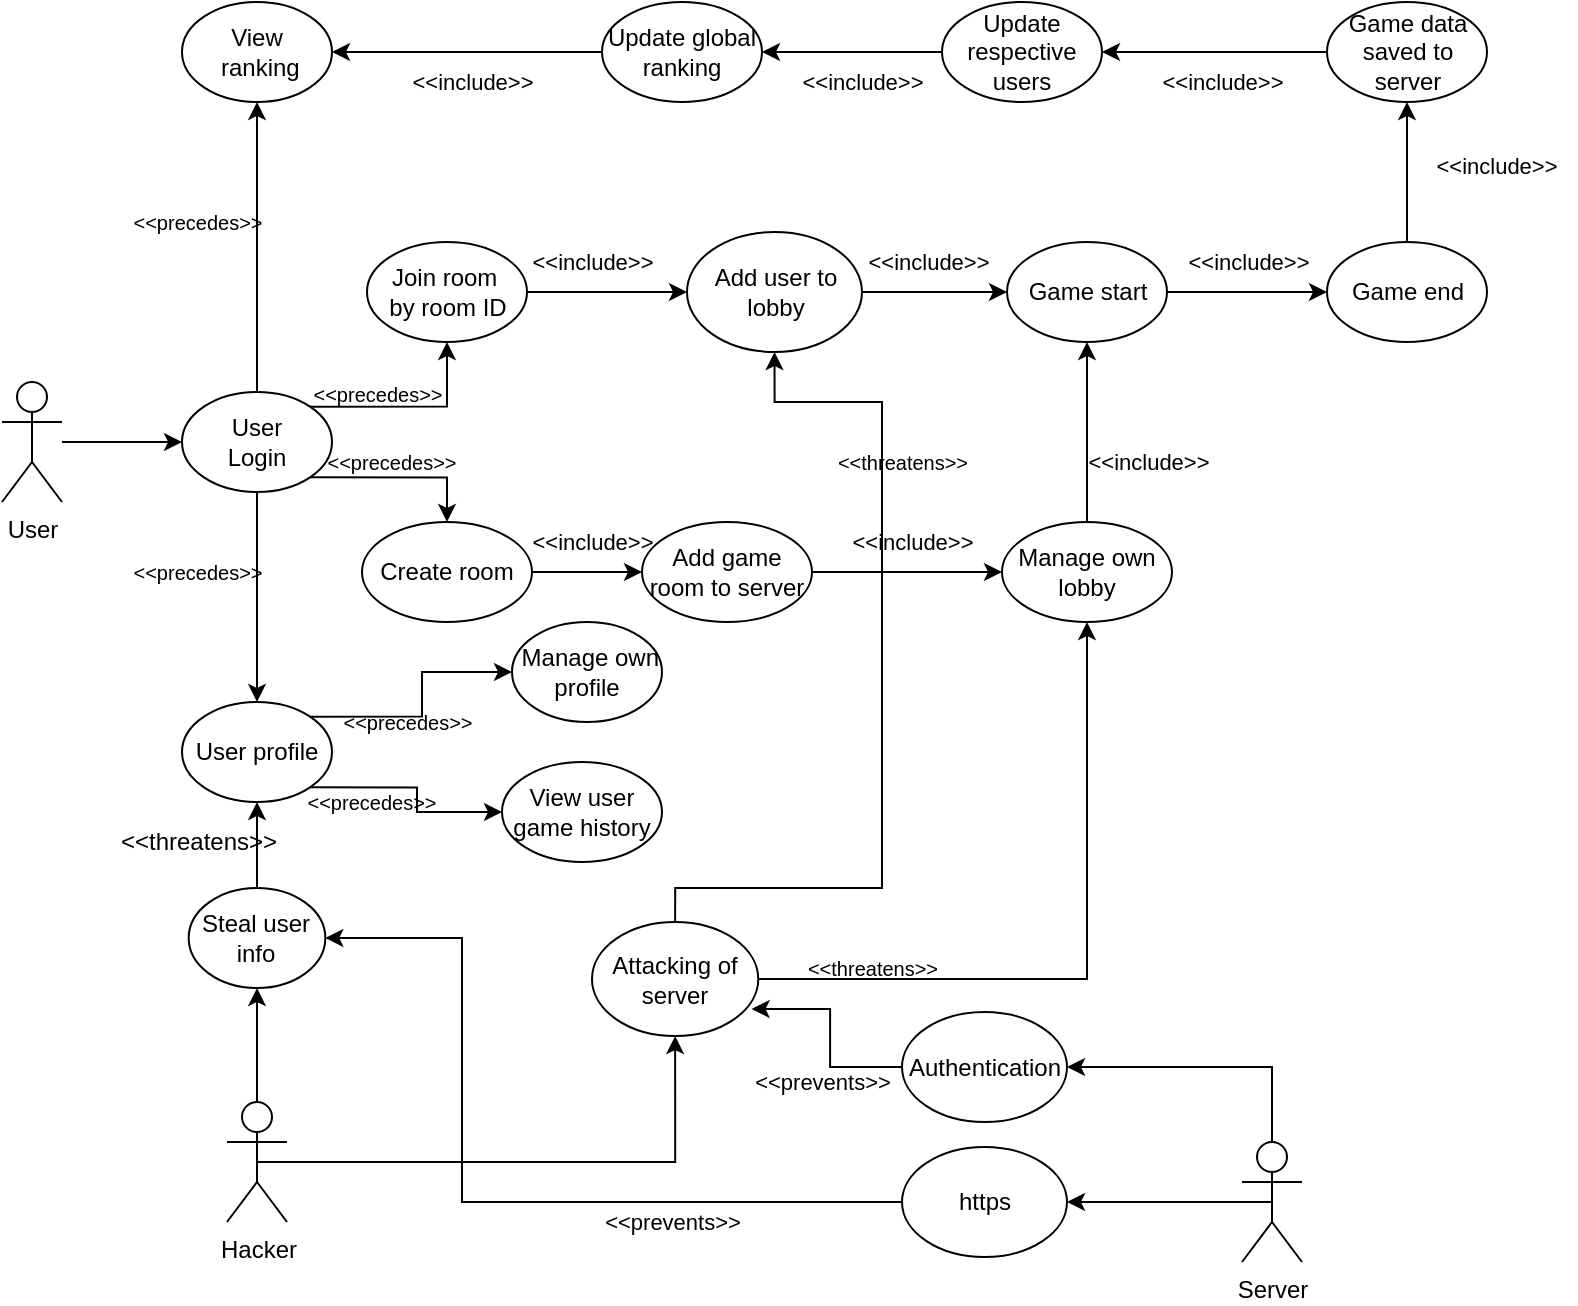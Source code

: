 <mxfile version="12.8.1" type="device"><diagram id="z4y5p8wDJ620fuC7UNEf" name="Page-1"><mxGraphModel dx="1102" dy="580" grid="1" gridSize="10" guides="1" tooltips="1" connect="1" arrows="1" fold="1" page="1" pageScale="1" pageWidth="850" pageHeight="1100" math="0" shadow="0"><root><mxCell id="0"/><mxCell id="1" parent="0"/><mxCell id="AvBza8zXASFmLqQ-cgRS-5" value="" style="edgeStyle=orthogonalEdgeStyle;rounded=0;orthogonalLoop=1;jettySize=auto;html=1;" parent="1" source="AvBza8zXASFmLqQ-cgRS-1" target="AvBza8zXASFmLqQ-cgRS-4" edge="1"><mxGeometry relative="1" as="geometry"/></mxCell><mxCell id="AvBza8zXASFmLqQ-cgRS-1" value="User" style="shape=umlActor;verticalLabelPosition=bottom;labelBackgroundColor=#ffffff;verticalAlign=top;html=1;" parent="1" vertex="1"><mxGeometry x="150" y="210" width="30" height="60" as="geometry"/></mxCell><mxCell id="AvBza8zXASFmLqQ-cgRS-12" style="edgeStyle=orthogonalEdgeStyle;rounded=0;orthogonalLoop=1;jettySize=auto;html=1;exitX=1;exitY=1;exitDx=0;exitDy=0;entryX=0.5;entryY=0;entryDx=0;entryDy=0;" parent="1" source="AvBza8zXASFmLqQ-cgRS-4" target="AvBza8zXASFmLqQ-cgRS-7" edge="1"><mxGeometry relative="1" as="geometry"/></mxCell><mxCell id="AvBza8zXASFmLqQ-cgRS-38" value="" style="edgeStyle=orthogonalEdgeStyle;rounded=0;orthogonalLoop=1;jettySize=auto;html=1;" parent="1" source="AvBza8zXASFmLqQ-cgRS-4" target="AvBza8zXASFmLqQ-cgRS-37" edge="1"><mxGeometry relative="1" as="geometry"/></mxCell><mxCell id="AvBza8zXASFmLqQ-cgRS-63" value="" style="edgeStyle=orthogonalEdgeStyle;rounded=0;orthogonalLoop=1;jettySize=auto;html=1;" parent="1" source="AvBza8zXASFmLqQ-cgRS-4" target="AvBza8zXASFmLqQ-cgRS-62" edge="1"><mxGeometry relative="1" as="geometry"/></mxCell><mxCell id="AvBza8zXASFmLqQ-cgRS-4" value="User&lt;br&gt;Login" style="ellipse;whiteSpace=wrap;html=1;" parent="1" vertex="1"><mxGeometry x="240" y="215" width="75" height="50" as="geometry"/></mxCell><mxCell id="AvBza8zXASFmLqQ-cgRS-62" value="View&lt;br&gt;&amp;nbsp;ranking" style="ellipse;whiteSpace=wrap;html=1;" parent="1" vertex="1"><mxGeometry x="240" y="20" width="75" height="50" as="geometry"/></mxCell><mxCell id="AvBza8zXASFmLqQ-cgRS-40" value="" style="edgeStyle=orthogonalEdgeStyle;rounded=0;orthogonalLoop=1;jettySize=auto;html=1;exitX=1;exitY=0;exitDx=0;exitDy=0;" parent="1" source="AvBza8zXASFmLqQ-cgRS-37" target="AvBza8zXASFmLqQ-cgRS-39" edge="1"><mxGeometry relative="1" as="geometry"/></mxCell><mxCell id="AvBza8zXASFmLqQ-cgRS-126" style="edgeStyle=orthogonalEdgeStyle;rounded=0;orthogonalLoop=1;jettySize=auto;html=1;exitX=1;exitY=1;exitDx=0;exitDy=0;entryX=0;entryY=0.5;entryDx=0;entryDy=0;" parent="1" source="AvBza8zXASFmLqQ-cgRS-37" target="AvBza8zXASFmLqQ-cgRS-68" edge="1"><mxGeometry relative="1" as="geometry"/></mxCell><mxCell id="AvBza8zXASFmLqQ-cgRS-37" value="User profile" style="ellipse;whiteSpace=wrap;html=1;" parent="1" vertex="1"><mxGeometry x="240" y="370" width="75" height="50" as="geometry"/></mxCell><mxCell id="AvBza8zXASFmLqQ-cgRS-39" value="&amp;nbsp;Manage own profile" style="ellipse;whiteSpace=wrap;html=1;" parent="1" vertex="1"><mxGeometry x="405" y="330" width="75" height="50" as="geometry"/></mxCell><mxCell id="AvBza8zXASFmLqQ-cgRS-68" value="View user game history" style="ellipse;whiteSpace=wrap;html=1;" parent="1" vertex="1"><mxGeometry x="400" y="400" width="80" height="50" as="geometry"/></mxCell><mxCell id="AvBza8zXASFmLqQ-cgRS-31" value="" style="edgeStyle=orthogonalEdgeStyle;rounded=0;orthogonalLoop=1;jettySize=auto;html=1;" parent="1" source="AvBza8zXASFmLqQ-cgRS-6" target="AvBza8zXASFmLqQ-cgRS-30" edge="1"><mxGeometry relative="1" as="geometry"/></mxCell><mxCell id="AvBza8zXASFmLqQ-cgRS-6" value="Join room&amp;nbsp;&lt;br&gt;by room ID" style="ellipse;whiteSpace=wrap;html=1;" parent="1" vertex="1"><mxGeometry x="332.5" y="140" width="80" height="50" as="geometry"/></mxCell><mxCell id="AvBza8zXASFmLqQ-cgRS-54" value="" style="edgeStyle=orthogonalEdgeStyle;rounded=0;orthogonalLoop=1;jettySize=auto;html=1;" parent="1" source="AvBza8zXASFmLqQ-cgRS-30" target="AvBza8zXASFmLqQ-cgRS-53" edge="1"><mxGeometry relative="1" as="geometry"/></mxCell><mxCell id="AvBza8zXASFmLqQ-cgRS-30" value="Add user to lobby" style="ellipse;whiteSpace=wrap;html=1;" parent="1" vertex="1"><mxGeometry x="492.5" y="135" width="87.5" height="60" as="geometry"/></mxCell><mxCell id="AvBza8zXASFmLqQ-cgRS-58" value="" style="edgeStyle=orthogonalEdgeStyle;rounded=0;orthogonalLoop=1;jettySize=auto;html=1;" parent="1" source="AvBza8zXASFmLqQ-cgRS-53" target="AvBza8zXASFmLqQ-cgRS-57" edge="1"><mxGeometry relative="1" as="geometry"/></mxCell><mxCell id="AvBza8zXASFmLqQ-cgRS-53" value="Game start" style="ellipse;whiteSpace=wrap;html=1;" parent="1" vertex="1"><mxGeometry x="652.5" y="140" width="80" height="50" as="geometry"/></mxCell><mxCell id="AvBza8zXASFmLqQ-cgRS-65" value="" style="edgeStyle=orthogonalEdgeStyle;rounded=0;orthogonalLoop=1;jettySize=auto;html=1;" parent="1" source="AvBza8zXASFmLqQ-cgRS-57" target="AvBza8zXASFmLqQ-cgRS-64" edge="1"><mxGeometry relative="1" as="geometry"/></mxCell><mxCell id="AvBza8zXASFmLqQ-cgRS-57" value="Game end" style="ellipse;whiteSpace=wrap;html=1;" parent="1" vertex="1"><mxGeometry x="812.5" y="140" width="80" height="50" as="geometry"/></mxCell><mxCell id="AvBza8zXASFmLqQ-cgRS-67" value="" style="edgeStyle=orthogonalEdgeStyle;rounded=0;orthogonalLoop=1;jettySize=auto;html=1;" parent="1" source="AvBza8zXASFmLqQ-cgRS-64" target="AvBza8zXASFmLqQ-cgRS-66" edge="1"><mxGeometry relative="1" as="geometry"/></mxCell><mxCell id="AvBza8zXASFmLqQ-cgRS-64" value="Game data saved to server" style="ellipse;whiteSpace=wrap;html=1;" parent="1" vertex="1"><mxGeometry x="812.5" y="20" width="80" height="50" as="geometry"/></mxCell><mxCell id="AvBza8zXASFmLqQ-cgRS-72" value="" style="edgeStyle=orthogonalEdgeStyle;rounded=0;orthogonalLoop=1;jettySize=auto;html=1;" parent="1" source="AvBza8zXASFmLqQ-cgRS-66" target="AvBza8zXASFmLqQ-cgRS-71" edge="1"><mxGeometry relative="1" as="geometry"/></mxCell><mxCell id="AvBza8zXASFmLqQ-cgRS-66" value="Update respective users" style="ellipse;whiteSpace=wrap;html=1;" parent="1" vertex="1"><mxGeometry x="620" y="20" width="80" height="50" as="geometry"/></mxCell><mxCell id="AvBza8zXASFmLqQ-cgRS-73" style="edgeStyle=orthogonalEdgeStyle;rounded=0;orthogonalLoop=1;jettySize=auto;html=1;exitX=0;exitY=0.5;exitDx=0;exitDy=0;entryX=1;entryY=0.5;entryDx=0;entryDy=0;" parent="1" source="AvBza8zXASFmLqQ-cgRS-71" target="AvBza8zXASFmLqQ-cgRS-62" edge="1"><mxGeometry relative="1" as="geometry"/></mxCell><mxCell id="AvBza8zXASFmLqQ-cgRS-71" value="Update global ranking" style="ellipse;whiteSpace=wrap;html=1;" parent="1" vertex="1"><mxGeometry x="450" y="20" width="80" height="50" as="geometry"/></mxCell><mxCell id="AvBza8zXASFmLqQ-cgRS-35" value="" style="edgeStyle=orthogonalEdgeStyle;rounded=0;orthogonalLoop=1;jettySize=auto;html=1;" parent="1" source="AvBza8zXASFmLqQ-cgRS-7" target="AvBza8zXASFmLqQ-cgRS-34" edge="1"><mxGeometry relative="1" as="geometry"/></mxCell><mxCell id="AvBza8zXASFmLqQ-cgRS-7" value="Create room" style="ellipse;whiteSpace=wrap;html=1;" parent="1" vertex="1"><mxGeometry x="330" y="280" width="85" height="50" as="geometry"/></mxCell><mxCell id="AvBza8zXASFmLqQ-cgRS-51" value="" style="edgeStyle=orthogonalEdgeStyle;rounded=0;orthogonalLoop=1;jettySize=auto;html=1;" parent="1" source="AvBza8zXASFmLqQ-cgRS-34" target="AvBza8zXASFmLqQ-cgRS-50" edge="1"><mxGeometry relative="1" as="geometry"/></mxCell><mxCell id="AvBza8zXASFmLqQ-cgRS-34" value="Add game room to server" style="ellipse;whiteSpace=wrap;html=1;" parent="1" vertex="1"><mxGeometry x="470" y="280" width="85" height="50" as="geometry"/></mxCell><mxCell id="AvBza8zXASFmLqQ-cgRS-56" style="edgeStyle=orthogonalEdgeStyle;rounded=0;orthogonalLoop=1;jettySize=auto;html=1;exitX=0.5;exitY=0;exitDx=0;exitDy=0;entryX=0.5;entryY=1;entryDx=0;entryDy=0;" parent="1" source="AvBza8zXASFmLqQ-cgRS-50" target="AvBza8zXASFmLqQ-cgRS-53" edge="1"><mxGeometry relative="1" as="geometry"/></mxCell><mxCell id="AvBza8zXASFmLqQ-cgRS-50" value="Manage own lobby" style="ellipse;whiteSpace=wrap;html=1;" parent="1" vertex="1"><mxGeometry x="650" y="280" width="85" height="50" as="geometry"/></mxCell><mxCell id="AvBza8zXASFmLqQ-cgRS-14" style="edgeStyle=orthogonalEdgeStyle;rounded=0;orthogonalLoop=1;jettySize=auto;html=1;exitX=1;exitY=0;exitDx=0;exitDy=0;entryX=0.5;entryY=1;entryDx=0;entryDy=0;" parent="1" source="AvBza8zXASFmLqQ-cgRS-4" target="AvBza8zXASFmLqQ-cgRS-6" edge="1"><mxGeometry relative="1" as="geometry"><mxPoint x="303.838" y="222.204" as="sourcePoint"/><mxPoint x="370" y="215" as="targetPoint"/></mxGeometry></mxCell><mxCell id="AvBza8zXASFmLqQ-cgRS-15" value="&lt;font style=&quot;font-size: 10px&quot;&gt;&amp;lt;&amp;lt;precedes&amp;gt;&amp;gt;&lt;/font&gt;" style="text;html=1;strokeColor=none;fillColor=none;align=center;verticalAlign=middle;whiteSpace=wrap;rounded=0;" parent="1" vertex="1"><mxGeometry x="332.5" y="370" width="40" height="20" as="geometry"/></mxCell><mxCell id="AvBza8zXASFmLqQ-cgRS-16" value="&lt;font style=&quot;font-size: 10px&quot;&gt;&amp;lt;&amp;lt;precedes&amp;gt;&amp;gt;&lt;/font&gt;" style="text;html=1;strokeColor=none;fillColor=none;align=center;verticalAlign=middle;whiteSpace=wrap;rounded=0;" parent="1" vertex="1"><mxGeometry x="325" y="240" width="40" height="20" as="geometry"/></mxCell><mxCell id="AvBza8zXASFmLqQ-cgRS-41" value="&lt;font style=&quot;font-size: 10px&quot;&gt;&amp;lt;&amp;lt;precedes&amp;gt;&amp;gt;&lt;/font&gt;" style="text;html=1;strokeColor=none;fillColor=none;align=center;verticalAlign=middle;whiteSpace=wrap;rounded=0;" parent="1" vertex="1"><mxGeometry x="318" y="206" width="40" height="20" as="geometry"/></mxCell><mxCell id="AvBza8zXASFmLqQ-cgRS-84" style="edgeStyle=orthogonalEdgeStyle;rounded=0;orthogonalLoop=1;jettySize=auto;html=1;exitX=0.5;exitY=0;exitDx=0;exitDy=0;exitPerimeter=0;entryX=0.5;entryY=1;entryDx=0;entryDy=0;" parent="1" source="AvBza8zXASFmLqQ-cgRS-74" target="AvBza8zXASFmLqQ-cgRS-83" edge="1"><mxGeometry relative="1" as="geometry"/></mxCell><mxCell id="AvBza8zXASFmLqQ-cgRS-106" style="edgeStyle=orthogonalEdgeStyle;rounded=0;orthogonalLoop=1;jettySize=auto;html=1;exitX=0.5;exitY=0.5;exitDx=0;exitDy=0;exitPerimeter=0;entryX=0.5;entryY=1;entryDx=0;entryDy=0;" parent="1" source="AvBza8zXASFmLqQ-cgRS-74" target="AvBza8zXASFmLqQ-cgRS-105" edge="1"><mxGeometry relative="1" as="geometry"/></mxCell><mxCell id="AvBza8zXASFmLqQ-cgRS-74" value="Hacker" style="shape=umlActor;verticalLabelPosition=bottom;labelBackgroundColor=#ffffff;verticalAlign=top;html=1;outlineConnect=0;" parent="1" vertex="1"><mxGeometry x="262.5" y="570" width="30" height="60" as="geometry"/></mxCell><mxCell id="AvBza8zXASFmLqQ-cgRS-79" value="&amp;lt;&amp;lt;threatens&amp;gt;&amp;gt;" style="text;html=1;align=center;verticalAlign=middle;resizable=0;points=[];autosize=1;" parent="1" vertex="1"><mxGeometry x="202.5" y="430" width="90" height="20" as="geometry"/></mxCell><mxCell id="AvBza8zXASFmLqQ-cgRS-85" style="edgeStyle=orthogonalEdgeStyle;rounded=0;orthogonalLoop=1;jettySize=auto;html=1;exitX=0.5;exitY=0;exitDx=0;exitDy=0;entryX=0.5;entryY=1;entryDx=0;entryDy=0;" parent="1" source="AvBza8zXASFmLqQ-cgRS-83" target="AvBza8zXASFmLqQ-cgRS-37" edge="1"><mxGeometry relative="1" as="geometry"/></mxCell><mxCell id="AvBza8zXASFmLqQ-cgRS-83" value="Steal user info" style="ellipse;whiteSpace=wrap;html=1;" parent="1" vertex="1"><mxGeometry x="243.34" y="463" width="68.33" height="50" as="geometry"/></mxCell><mxCell id="AvBza8zXASFmLqQ-cgRS-90" value="&lt;font style=&quot;font-size: 11px&quot;&gt;&amp;lt;&amp;lt;prevents&amp;gt;&amp;gt;&lt;/font&gt;" style="text;html=1;align=center;verticalAlign=middle;resizable=0;points=[];autosize=1;" parent="1" vertex="1"><mxGeometry x="520" y="550" width="80" height="20" as="geometry"/></mxCell><mxCell id="AvBza8zXASFmLqQ-cgRS-93" value="&lt;font style=&quot;font-size: 10px&quot;&gt;&amp;lt;&amp;lt;threatens&amp;gt;&amp;gt;&lt;/font&gt;" style="text;html=1;align=center;verticalAlign=middle;resizable=0;points=[];autosize=1;" parent="1" vertex="1"><mxGeometry x="545" y="493" width="80" height="20" as="geometry"/></mxCell><mxCell id="AvBza8zXASFmLqQ-cgRS-101" value="&lt;font style=&quot;font-size: 11px&quot;&gt;&amp;lt;&amp;lt;include&amp;gt;&amp;gt;&lt;/font&gt;" style="text;html=1;align=center;verticalAlign=middle;resizable=0;points=[];autosize=1;" parent="1" vertex="1"><mxGeometry x="857" y="92" width="80" height="20" as="geometry"/></mxCell><mxCell id="AvBza8zXASFmLqQ-cgRS-102" value="&lt;font style=&quot;font-size: 11px&quot;&gt;&amp;lt;&amp;lt;include&amp;gt;&amp;gt;&lt;/font&gt;" style="text;html=1;align=center;verticalAlign=middle;resizable=0;points=[];autosize=1;" parent="1" vertex="1"><mxGeometry x="720" y="50" width="80" height="20" as="geometry"/></mxCell><mxCell id="AvBza8zXASFmLqQ-cgRS-103" value="&lt;font style=&quot;font-size: 11px&quot;&gt;&amp;lt;&amp;lt;include&amp;gt;&amp;gt;&lt;/font&gt;" style="text;html=1;align=center;verticalAlign=middle;resizable=0;points=[];autosize=1;" parent="1" vertex="1"><mxGeometry x="540" y="50" width="80" height="20" as="geometry"/></mxCell><mxCell id="AvBza8zXASFmLqQ-cgRS-104" value="&lt;font style=&quot;font-size: 11px&quot;&gt;&amp;lt;&amp;lt;include&amp;gt;&amp;gt;&lt;/font&gt;" style="text;html=1;align=center;verticalAlign=middle;resizable=0;points=[];autosize=1;" parent="1" vertex="1"><mxGeometry x="345" y="50" width="80" height="20" as="geometry"/></mxCell><mxCell id="AvBza8zXASFmLqQ-cgRS-107" style="edgeStyle=orthogonalEdgeStyle;rounded=0;orthogonalLoop=1;jettySize=auto;html=1;exitX=1;exitY=0.5;exitDx=0;exitDy=0;entryX=0.5;entryY=1;entryDx=0;entryDy=0;" parent="1" source="AvBza8zXASFmLqQ-cgRS-105" target="AvBza8zXASFmLqQ-cgRS-50" edge="1"><mxGeometry relative="1" as="geometry"/></mxCell><mxCell id="AvBza8zXASFmLqQ-cgRS-108" style="edgeStyle=orthogonalEdgeStyle;rounded=0;orthogonalLoop=1;jettySize=auto;html=1;exitX=0.5;exitY=0;exitDx=0;exitDy=0;entryX=0.5;entryY=1;entryDx=0;entryDy=0;" parent="1" source="AvBza8zXASFmLqQ-cgRS-105" target="AvBza8zXASFmLqQ-cgRS-30" edge="1"><mxGeometry relative="1" as="geometry"><Array as="points"><mxPoint x="590" y="463"/><mxPoint x="590" y="220"/><mxPoint x="536" y="220"/></Array></mxGeometry></mxCell><mxCell id="AvBza8zXASFmLqQ-cgRS-105" value="Attacking of server" style="ellipse;whiteSpace=wrap;html=1;" parent="1" vertex="1"><mxGeometry x="445" y="480" width="83.13" height="57" as="geometry"/></mxCell><mxCell id="AvBza8zXASFmLqQ-cgRS-110" value="&lt;font style=&quot;font-size: 10px&quot;&gt;&amp;lt;&amp;lt;threatens&amp;gt;&amp;gt;&lt;/font&gt;" style="text;html=1;align=center;verticalAlign=middle;resizable=0;points=[];autosize=1;" parent="1" vertex="1"><mxGeometry x="560" y="240" width="80" height="20" as="geometry"/></mxCell><mxCell id="AvBza8zXASFmLqQ-cgRS-115" style="edgeStyle=orthogonalEdgeStyle;rounded=0;orthogonalLoop=1;jettySize=auto;html=1;exitX=0.5;exitY=0.5;exitDx=0;exitDy=0;exitPerimeter=0;entryX=1;entryY=0.5;entryDx=0;entryDy=0;" parent="1" source="AvBza8zXASFmLqQ-cgRS-111" target="AvBza8zXASFmLqQ-cgRS-113" edge="1"><mxGeometry relative="1" as="geometry"/></mxCell><mxCell id="2WO0aSJ6qaRhdE7GtXwu-6" style="edgeStyle=orthogonalEdgeStyle;rounded=0;orthogonalLoop=1;jettySize=auto;html=1;exitX=0.5;exitY=0;exitDx=0;exitDy=0;exitPerimeter=0;entryX=1;entryY=0.5;entryDx=0;entryDy=0;" edge="1" parent="1" source="AvBza8zXASFmLqQ-cgRS-111" target="2WO0aSJ6qaRhdE7GtXwu-2"><mxGeometry relative="1" as="geometry"/></mxCell><mxCell id="AvBza8zXASFmLqQ-cgRS-111" value="Server" style="shape=umlActor;verticalLabelPosition=bottom;labelBackgroundColor=#ffffff;verticalAlign=top;html=1;outlineConnect=0;" parent="1" vertex="1"><mxGeometry x="770" y="590" width="30" height="60" as="geometry"/></mxCell><mxCell id="2WO0aSJ6qaRhdE7GtXwu-1" style="edgeStyle=orthogonalEdgeStyle;rounded=0;orthogonalLoop=1;jettySize=auto;html=1;exitX=0;exitY=0.5;exitDx=0;exitDy=0;entryX=1;entryY=0.5;entryDx=0;entryDy=0;" edge="1" parent="1" source="AvBza8zXASFmLqQ-cgRS-113" target="AvBza8zXASFmLqQ-cgRS-83"><mxGeometry relative="1" as="geometry"><Array as="points"><mxPoint x="380" y="620"/><mxPoint x="380" y="488"/></Array></mxGeometry></mxCell><mxCell id="AvBza8zXASFmLqQ-cgRS-113" value="https" style="ellipse;whiteSpace=wrap;html=1;" parent="1" vertex="1"><mxGeometry x="600" y="592.5" width="82.5" height="55" as="geometry"/></mxCell><mxCell id="AvBza8zXASFmLqQ-cgRS-118" value="&lt;font style=&quot;font-size: 11px&quot;&gt;&amp;lt;&amp;lt;prevents&amp;gt;&amp;gt;&lt;/font&gt;" style="text;html=1;align=center;verticalAlign=middle;resizable=0;points=[];autosize=1;" parent="1" vertex="1"><mxGeometry x="445" y="620" width="80" height="20" as="geometry"/></mxCell><mxCell id="AvBza8zXASFmLqQ-cgRS-120" value="&lt;font style=&quot;font-size: 11px&quot;&gt;&amp;lt;&amp;lt;include&amp;gt;&amp;gt;&lt;/font&gt;" style="text;html=1;align=center;verticalAlign=middle;resizable=0;points=[];autosize=1;" parent="1" vertex="1"><mxGeometry x="732.5" y="140" width="80" height="20" as="geometry"/></mxCell><mxCell id="AvBza8zXASFmLqQ-cgRS-121" value="&lt;font style=&quot;font-size: 11px&quot;&gt;&amp;lt;&amp;lt;include&amp;gt;&amp;gt;&lt;/font&gt;" style="text;html=1;align=center;verticalAlign=middle;resizable=0;points=[];autosize=1;" parent="1" vertex="1"><mxGeometry x="572.5" y="140" width="80" height="20" as="geometry"/></mxCell><mxCell id="AvBza8zXASFmLqQ-cgRS-122" value="&lt;font style=&quot;font-size: 11px&quot;&gt;&amp;lt;&amp;lt;include&amp;gt;&amp;gt;&lt;/font&gt;" style="text;html=1;align=center;verticalAlign=middle;resizable=0;points=[];autosize=1;" parent="1" vertex="1"><mxGeometry x="682.5" y="240" width="80" height="20" as="geometry"/></mxCell><mxCell id="AvBza8zXASFmLqQ-cgRS-123" value="&lt;font style=&quot;font-size: 11px&quot;&gt;&amp;lt;&amp;lt;include&amp;gt;&amp;gt;&lt;/font&gt;" style="text;html=1;align=center;verticalAlign=middle;resizable=0;points=[];autosize=1;" parent="1" vertex="1"><mxGeometry x="405" y="140" width="80" height="20" as="geometry"/></mxCell><mxCell id="AvBza8zXASFmLqQ-cgRS-128" value="&lt;font style=&quot;font-size: 10px&quot;&gt;&amp;lt;&amp;lt;precedes&amp;gt;&amp;gt;&lt;/font&gt;" style="text;html=1;strokeColor=none;fillColor=none;align=center;verticalAlign=middle;whiteSpace=wrap;rounded=0;" parent="1" vertex="1"><mxGeometry x="315" y="410" width="40" height="20" as="geometry"/></mxCell><mxCell id="AvBza8zXASFmLqQ-cgRS-133" value="&lt;font style=&quot;font-size: 11px&quot;&gt;&amp;lt;&amp;lt;include&amp;gt;&amp;gt;&lt;/font&gt;" style="text;html=1;align=center;verticalAlign=middle;resizable=0;points=[];autosize=1;" parent="1" vertex="1"><mxGeometry x="405" y="280" width="80" height="20" as="geometry"/></mxCell><mxCell id="AvBza8zXASFmLqQ-cgRS-134" value="&lt;font style=&quot;font-size: 11px&quot;&gt;&amp;lt;&amp;lt;include&amp;gt;&amp;gt;&lt;/font&gt;" style="text;html=1;align=center;verticalAlign=middle;resizable=0;points=[];autosize=1;" parent="1" vertex="1"><mxGeometry x="565" y="280" width="80" height="20" as="geometry"/></mxCell><mxCell id="AvBza8zXASFmLqQ-cgRS-135" value="&lt;font style=&quot;font-size: 10px&quot;&gt;&amp;lt;&amp;lt;precedes&amp;gt;&amp;gt;&lt;/font&gt;" style="text;html=1;strokeColor=none;fillColor=none;align=center;verticalAlign=middle;whiteSpace=wrap;rounded=0;" parent="1" vertex="1"><mxGeometry x="227.5" y="120" width="40" height="20" as="geometry"/></mxCell><mxCell id="AvBza8zXASFmLqQ-cgRS-136" value="&lt;font style=&quot;font-size: 10px&quot;&gt;&amp;lt;&amp;lt;precedes&amp;gt;&amp;gt;&lt;/font&gt;" style="text;html=1;strokeColor=none;fillColor=none;align=center;verticalAlign=middle;whiteSpace=wrap;rounded=0;" parent="1" vertex="1"><mxGeometry x="227.5" y="295" width="40" height="20" as="geometry"/></mxCell><mxCell id="2WO0aSJ6qaRhdE7GtXwu-5" style="edgeStyle=orthogonalEdgeStyle;rounded=0;orthogonalLoop=1;jettySize=auto;html=1;exitX=0;exitY=0.5;exitDx=0;exitDy=0;entryX=0.96;entryY=0.763;entryDx=0;entryDy=0;entryPerimeter=0;" edge="1" parent="1" source="2WO0aSJ6qaRhdE7GtXwu-2" target="AvBza8zXASFmLqQ-cgRS-105"><mxGeometry relative="1" as="geometry"/></mxCell><mxCell id="2WO0aSJ6qaRhdE7GtXwu-2" value="Authentication" style="ellipse;whiteSpace=wrap;html=1;" vertex="1" parent="1"><mxGeometry x="600" y="525" width="82.5" height="55" as="geometry"/></mxCell></root></mxGraphModel></diagram></mxfile>